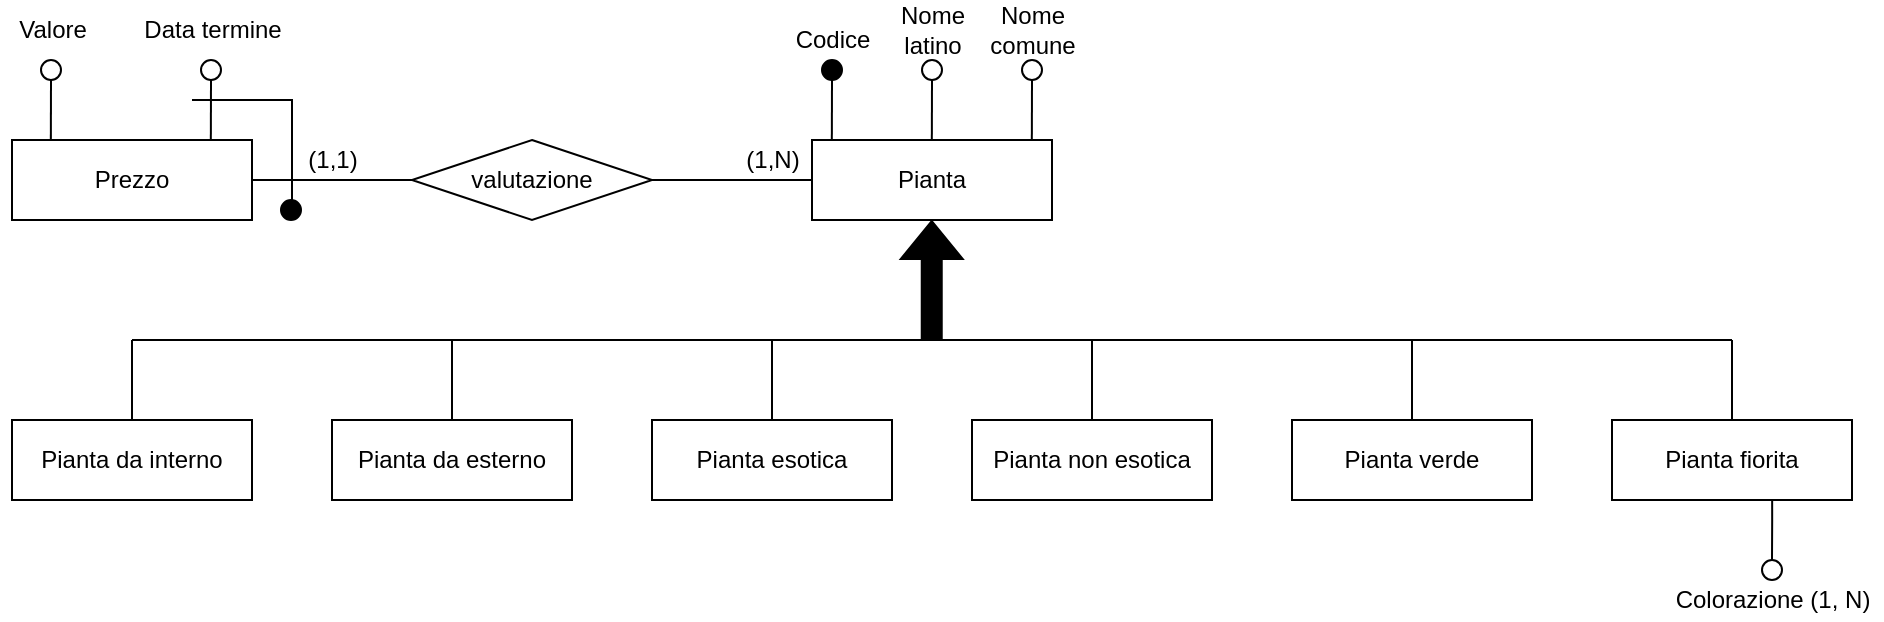 <mxfile version="16.6.4" type="github">
  <diagram id="7JcDk_5Xcne25kUJDjaO" name="Page-1">
    <mxGraphModel dx="865" dy="456" grid="1" gridSize="10" guides="1" tooltips="1" connect="1" arrows="1" fold="1" page="1" pageScale="1" pageWidth="1169" pageHeight="827" math="0" shadow="0">
      <root>
        <mxCell id="0" />
        <mxCell id="1" parent="0" />
        <mxCell id="L1K0ubGPdQXraZR7r7xJ-1" value="Pianta da interno" style="rounded=0;whiteSpace=wrap;html=1;strokeWidth=1;perimeterSpacing=0;" parent="1" vertex="1">
          <mxGeometry x="80" y="260" width="120" height="40" as="geometry" />
        </mxCell>
        <mxCell id="L1K0ubGPdQXraZR7r7xJ-2" value="Pianta da esterno" style="rounded=0;whiteSpace=wrap;html=1;strokeWidth=1;perimeterSpacing=0;" parent="1" vertex="1">
          <mxGeometry x="240" y="260" width="120" height="40" as="geometry" />
        </mxCell>
        <mxCell id="L1K0ubGPdQXraZR7r7xJ-3" value="Pianta esotica" style="rounded=0;whiteSpace=wrap;html=1;strokeWidth=1;perimeterSpacing=0;" parent="1" vertex="1">
          <mxGeometry x="400" y="260" width="120" height="40" as="geometry" />
        </mxCell>
        <mxCell id="L1K0ubGPdQXraZR7r7xJ-4" value="Pianta" style="rounded=0;whiteSpace=wrap;html=1;strokeWidth=1;perimeterSpacing=0;" parent="1" vertex="1">
          <mxGeometry x="480" y="120" width="120" height="40" as="geometry" />
        </mxCell>
        <mxCell id="L1K0ubGPdQXraZR7r7xJ-5" value="Pianta non esotica" style="rounded=0;whiteSpace=wrap;html=1;strokeWidth=1;perimeterSpacing=0;" parent="1" vertex="1">
          <mxGeometry x="560" y="260" width="120" height="40" as="geometry" />
        </mxCell>
        <mxCell id="L1K0ubGPdQXraZR7r7xJ-6" value="Pianta verde" style="rounded=0;whiteSpace=wrap;html=1;strokeWidth=1;perimeterSpacing=0;" parent="1" vertex="1">
          <mxGeometry x="720" y="260" width="120" height="40" as="geometry" />
        </mxCell>
        <mxCell id="L1K0ubGPdQXraZR7r7xJ-7" value="Pianta fiorita" style="rounded=0;whiteSpace=wrap;html=1;strokeWidth=1;perimeterSpacing=0;" parent="1" vertex="1">
          <mxGeometry x="880" y="260" width="120" height="40" as="geometry" />
        </mxCell>
        <mxCell id="L1K0ubGPdQXraZR7r7xJ-8" value="" style="endArrow=none;html=1;rounded=0;" parent="1" edge="1">
          <mxGeometry width="50" height="50" relative="1" as="geometry">
            <mxPoint x="140" y="220" as="sourcePoint" />
            <mxPoint x="940" y="220" as="targetPoint" />
          </mxGeometry>
        </mxCell>
        <mxCell id="L1K0ubGPdQXraZR7r7xJ-9" value="" style="endArrow=none;html=1;rounded=0;exitX=0.5;exitY=0;exitDx=0;exitDy=0;" parent="1" source="L1K0ubGPdQXraZR7r7xJ-7" edge="1">
          <mxGeometry width="50" height="50" relative="1" as="geometry">
            <mxPoint x="950" y="270" as="sourcePoint" />
            <mxPoint x="940" y="220" as="targetPoint" />
          </mxGeometry>
        </mxCell>
        <mxCell id="L1K0ubGPdQXraZR7r7xJ-10" value="" style="endArrow=none;html=1;rounded=0;exitX=0.5;exitY=0;exitDx=0;exitDy=0;" parent="1" source="L1K0ubGPdQXraZR7r7xJ-6" edge="1">
          <mxGeometry width="50" height="50" relative="1" as="geometry">
            <mxPoint x="760" y="270" as="sourcePoint" />
            <mxPoint x="780" y="220" as="targetPoint" />
          </mxGeometry>
        </mxCell>
        <mxCell id="L1K0ubGPdQXraZR7r7xJ-11" value="" style="endArrow=none;html=1;rounded=0;exitX=0.5;exitY=0;exitDx=0;exitDy=0;" parent="1" source="L1K0ubGPdQXraZR7r7xJ-5" edge="1">
          <mxGeometry width="50" height="50" relative="1" as="geometry">
            <mxPoint x="590" y="270" as="sourcePoint" />
            <mxPoint x="620" y="220" as="targetPoint" />
          </mxGeometry>
        </mxCell>
        <mxCell id="L1K0ubGPdQXraZR7r7xJ-12" value="" style="endArrow=none;html=1;rounded=0;exitX=0.5;exitY=0;exitDx=0;exitDy=0;" parent="1" source="L1K0ubGPdQXraZR7r7xJ-3" edge="1">
          <mxGeometry width="50" height="50" relative="1" as="geometry">
            <mxPoint x="430" y="270" as="sourcePoint" />
            <mxPoint x="460" y="220" as="targetPoint" />
          </mxGeometry>
        </mxCell>
        <mxCell id="L1K0ubGPdQXraZR7r7xJ-13" value="" style="endArrow=none;html=1;rounded=0;exitX=0.5;exitY=0;exitDx=0;exitDy=0;" parent="1" source="L1K0ubGPdQXraZR7r7xJ-2" edge="1">
          <mxGeometry width="50" height="50" relative="1" as="geometry">
            <mxPoint x="260" y="270" as="sourcePoint" />
            <mxPoint x="300" y="220" as="targetPoint" />
          </mxGeometry>
        </mxCell>
        <mxCell id="L1K0ubGPdQXraZR7r7xJ-14" value="" style="endArrow=none;html=1;rounded=0;exitX=0.5;exitY=0;exitDx=0;exitDy=0;" parent="1" source="L1K0ubGPdQXraZR7r7xJ-1" edge="1">
          <mxGeometry width="50" height="50" relative="1" as="geometry">
            <mxPoint x="140" y="270" as="sourcePoint" />
            <mxPoint x="140" y="220" as="targetPoint" />
          </mxGeometry>
        </mxCell>
        <mxCell id="L1K0ubGPdQXraZR7r7xJ-15" value="" style="shape=flexArrow;endArrow=classic;html=1;rounded=0;fillColor=#000000;" parent="1" edge="1">
          <mxGeometry width="50" height="50" relative="1" as="geometry">
            <mxPoint x="539.87" y="220" as="sourcePoint" />
            <mxPoint x="539.87" y="160" as="targetPoint" />
          </mxGeometry>
        </mxCell>
        <mxCell id="L1K0ubGPdQXraZR7r7xJ-16" value="" style="endArrow=none;html=1;rounded=0;fillColor=#000000;entryX=0.166;entryY=0;entryDx=0;entryDy=0;entryPerimeter=0;exitX=0.5;exitY=1;exitDx=0;exitDy=0;" parent="1" source="L1K0ubGPdQXraZR7r7xJ-17" edge="1">
          <mxGeometry width="50" height="50" relative="1" as="geometry">
            <mxPoint x="490" y="100" as="sourcePoint" />
            <mxPoint x="489.92" y="120" as="targetPoint" />
          </mxGeometry>
        </mxCell>
        <mxCell id="L1K0ubGPdQXraZR7r7xJ-17" value="" style="ellipse;whiteSpace=wrap;html=1;aspect=fixed;strokeWidth=1;fillColor=#000000;" parent="1" vertex="1">
          <mxGeometry x="485" y="80" width="10" height="10" as="geometry" />
        </mxCell>
        <mxCell id="L1K0ubGPdQXraZR7r7xJ-18" value="Codice" style="text;html=1;align=center;verticalAlign=middle;resizable=0;points=[];autosize=1;strokeColor=none;fillColor=none;" parent="1" vertex="1">
          <mxGeometry x="465" y="60" width="50" height="20" as="geometry" />
        </mxCell>
        <mxCell id="L1K0ubGPdQXraZR7r7xJ-19" value="" style="endArrow=none;html=1;rounded=0;fillColor=#000000;entryX=0.166;entryY=0;entryDx=0;entryDy=0;entryPerimeter=0;exitX=0.5;exitY=1;exitDx=0;exitDy=0;" parent="1" source="L1K0ubGPdQXraZR7r7xJ-20" edge="1">
          <mxGeometry width="50" height="50" relative="1" as="geometry">
            <mxPoint x="540" y="100" as="sourcePoint" />
            <mxPoint x="539.92" y="120" as="targetPoint" />
          </mxGeometry>
        </mxCell>
        <mxCell id="L1K0ubGPdQXraZR7r7xJ-20" value="" style="ellipse;whiteSpace=wrap;html=1;aspect=fixed;strokeWidth=1;fillColor=none;" parent="1" vertex="1">
          <mxGeometry x="535" y="80" width="10" height="10" as="geometry" />
        </mxCell>
        <mxCell id="L1K0ubGPdQXraZR7r7xJ-21" value="Nome &lt;br&gt;latino" style="text;html=1;align=center;verticalAlign=middle;resizable=0;points=[];autosize=1;strokeColor=none;fillColor=none;" parent="1" vertex="1">
          <mxGeometry x="515" y="50" width="50" height="30" as="geometry" />
        </mxCell>
        <mxCell id="L1K0ubGPdQXraZR7r7xJ-22" value="" style="endArrow=none;html=1;rounded=0;fillColor=#000000;entryX=0.166;entryY=0;entryDx=0;entryDy=0;entryPerimeter=0;exitX=0.5;exitY=1;exitDx=0;exitDy=0;" parent="1" source="L1K0ubGPdQXraZR7r7xJ-23" edge="1">
          <mxGeometry width="50" height="50" relative="1" as="geometry">
            <mxPoint x="590" y="100" as="sourcePoint" />
            <mxPoint x="589.92" y="120" as="targetPoint" />
          </mxGeometry>
        </mxCell>
        <mxCell id="L1K0ubGPdQXraZR7r7xJ-23" value="" style="ellipse;whiteSpace=wrap;html=1;aspect=fixed;strokeWidth=1;fillColor=none;" parent="1" vertex="1">
          <mxGeometry x="585" y="80" width="10" height="10" as="geometry" />
        </mxCell>
        <mxCell id="L1K0ubGPdQXraZR7r7xJ-24" value="Nome &lt;br&gt;comune" style="text;html=1;align=center;verticalAlign=middle;resizable=0;points=[];autosize=1;strokeColor=none;fillColor=none;" parent="1" vertex="1">
          <mxGeometry x="560" y="50" width="60" height="30" as="geometry" />
        </mxCell>
        <mxCell id="L1K0ubGPdQXraZR7r7xJ-25" value="" style="endArrow=none;html=1;rounded=0;fillColor=#000000;entryX=0.5;entryY=0;entryDx=0;entryDy=0;" parent="1" target="L1K0ubGPdQXraZR7r7xJ-26" edge="1">
          <mxGeometry width="50" height="50" relative="1" as="geometry">
            <mxPoint x="960.08" y="300" as="sourcePoint" />
            <mxPoint x="960.0" y="320" as="targetPoint" />
            <Array as="points">
              <mxPoint x="960.09" y="310" />
            </Array>
          </mxGeometry>
        </mxCell>
        <mxCell id="L1K0ubGPdQXraZR7r7xJ-26" value="" style="ellipse;whiteSpace=wrap;html=1;aspect=fixed;strokeWidth=1;fillColor=none;" parent="1" vertex="1">
          <mxGeometry x="955" y="330" width="10" height="10" as="geometry" />
        </mxCell>
        <mxCell id="L1K0ubGPdQXraZR7r7xJ-27" value="Colorazione (1, N)" style="text;html=1;align=center;verticalAlign=middle;resizable=0;points=[];autosize=1;strokeColor=none;fillColor=none;" parent="1" vertex="1">
          <mxGeometry x="905" y="340" width="110" height="20" as="geometry" />
        </mxCell>
        <mxCell id="L1K0ubGPdQXraZR7r7xJ-28" value="Prezzo" style="rounded=0;whiteSpace=wrap;html=1;strokeWidth=1;perimeterSpacing=0;" parent="1" vertex="1">
          <mxGeometry x="80" y="120" width="120" height="40" as="geometry" />
        </mxCell>
        <mxCell id="L1K0ubGPdQXraZR7r7xJ-29" value="valutazione" style="rhombus;whiteSpace=wrap;html=1;" parent="1" vertex="1">
          <mxGeometry x="280" y="120" width="120" height="40" as="geometry" />
        </mxCell>
        <mxCell id="L1K0ubGPdQXraZR7r7xJ-30" value="" style="endArrow=none;html=1;rounded=0;entryX=0;entryY=0.5;entryDx=0;entryDy=0;exitX=1;exitY=0.5;exitDx=0;exitDy=0;" parent="1" source="L1K0ubGPdQXraZR7r7xJ-29" target="L1K0ubGPdQXraZR7r7xJ-4" edge="1">
          <mxGeometry width="50" height="50" relative="1" as="geometry">
            <mxPoint x="370" y="240" as="sourcePoint" />
            <mxPoint x="420" y="190" as="targetPoint" />
          </mxGeometry>
        </mxCell>
        <mxCell id="L1K0ubGPdQXraZR7r7xJ-31" value="" style="endArrow=none;html=1;rounded=0;entryX=1;entryY=0.5;entryDx=0;entryDy=0;exitX=0;exitY=0.5;exitDx=0;exitDy=0;" parent="1" source="L1K0ubGPdQXraZR7r7xJ-29" target="L1K0ubGPdQXraZR7r7xJ-28" edge="1">
          <mxGeometry width="50" height="50" relative="1" as="geometry">
            <mxPoint x="370" y="240" as="sourcePoint" />
            <mxPoint x="420" y="190" as="targetPoint" />
          </mxGeometry>
        </mxCell>
        <mxCell id="L1K0ubGPdQXraZR7r7xJ-32" value="" style="endArrow=none;html=1;rounded=0;fillColor=#000000;entryX=0.166;entryY=0;entryDx=0;entryDy=0;entryPerimeter=0;exitX=0.5;exitY=1;exitDx=0;exitDy=0;" parent="1" source="L1K0ubGPdQXraZR7r7xJ-33" edge="1">
          <mxGeometry width="50" height="50" relative="1" as="geometry">
            <mxPoint x="99.5" y="100" as="sourcePoint" />
            <mxPoint x="99.42" y="120" as="targetPoint" />
          </mxGeometry>
        </mxCell>
        <mxCell id="L1K0ubGPdQXraZR7r7xJ-33" value="" style="ellipse;whiteSpace=wrap;html=1;aspect=fixed;strokeWidth=1;fillColor=none;" parent="1" vertex="1">
          <mxGeometry x="94.5" y="80" width="10" height="10" as="geometry" />
        </mxCell>
        <mxCell id="L1K0ubGPdQXraZR7r7xJ-34" value="" style="endArrow=none;html=1;rounded=0;fillColor=#000000;entryX=0.166;entryY=0;entryDx=0;entryDy=0;entryPerimeter=0;exitX=0.5;exitY=1;exitDx=0;exitDy=0;" parent="1" source="L1K0ubGPdQXraZR7r7xJ-35" edge="1">
          <mxGeometry width="50" height="50" relative="1" as="geometry">
            <mxPoint x="179.5" y="100" as="sourcePoint" />
            <mxPoint x="179.42" y="120" as="targetPoint" />
          </mxGeometry>
        </mxCell>
        <mxCell id="L1K0ubGPdQXraZR7r7xJ-35" value="" style="ellipse;whiteSpace=wrap;html=1;aspect=fixed;strokeWidth=1;fillColor=none;" parent="1" vertex="1">
          <mxGeometry x="174.5" y="80" width="10" height="10" as="geometry" />
        </mxCell>
        <mxCell id="L1K0ubGPdQXraZR7r7xJ-36" value="Data termine" style="text;html=1;align=center;verticalAlign=middle;resizable=0;points=[];autosize=1;strokeColor=none;fillColor=none;" parent="1" vertex="1">
          <mxGeometry x="139.5" y="55" width="80" height="20" as="geometry" />
        </mxCell>
        <mxCell id="L1K0ubGPdQXraZR7r7xJ-37" value="Valore" style="text;html=1;align=center;verticalAlign=middle;resizable=0;points=[];autosize=1;strokeColor=none;fillColor=none;" parent="1" vertex="1">
          <mxGeometry x="74.5" y="55" width="50" height="20" as="geometry" />
        </mxCell>
        <mxCell id="L1K0ubGPdQXraZR7r7xJ-38" value="" style="endArrow=none;html=1;rounded=0;" parent="1" edge="1">
          <mxGeometry width="50" height="50" relative="1" as="geometry">
            <mxPoint x="170" y="100" as="sourcePoint" />
            <mxPoint x="220" y="150" as="targetPoint" />
            <Array as="points">
              <mxPoint x="220" y="100" />
            </Array>
          </mxGeometry>
        </mxCell>
        <mxCell id="L1K0ubGPdQXraZR7r7xJ-39" value="" style="ellipse;whiteSpace=wrap;html=1;aspect=fixed;strokeWidth=1;fillColor=#000000;" parent="1" vertex="1">
          <mxGeometry x="214.5" y="150" width="10" height="10" as="geometry" />
        </mxCell>
        <mxCell id="UBl3L2ol2V0kKMS2N7Tc-1" value="(1,N)" style="text;html=1;align=center;verticalAlign=middle;resizable=0;points=[];autosize=1;strokeColor=none;fillColor=none;" vertex="1" parent="1">
          <mxGeometry x="440" y="120" width="40" height="20" as="geometry" />
        </mxCell>
        <mxCell id="UBl3L2ol2V0kKMS2N7Tc-2" value="(1,1)" style="text;html=1;align=center;verticalAlign=middle;resizable=0;points=[];autosize=1;strokeColor=none;fillColor=none;" vertex="1" parent="1">
          <mxGeometry x="220" y="120" width="40" height="20" as="geometry" />
        </mxCell>
      </root>
    </mxGraphModel>
  </diagram>
</mxfile>
